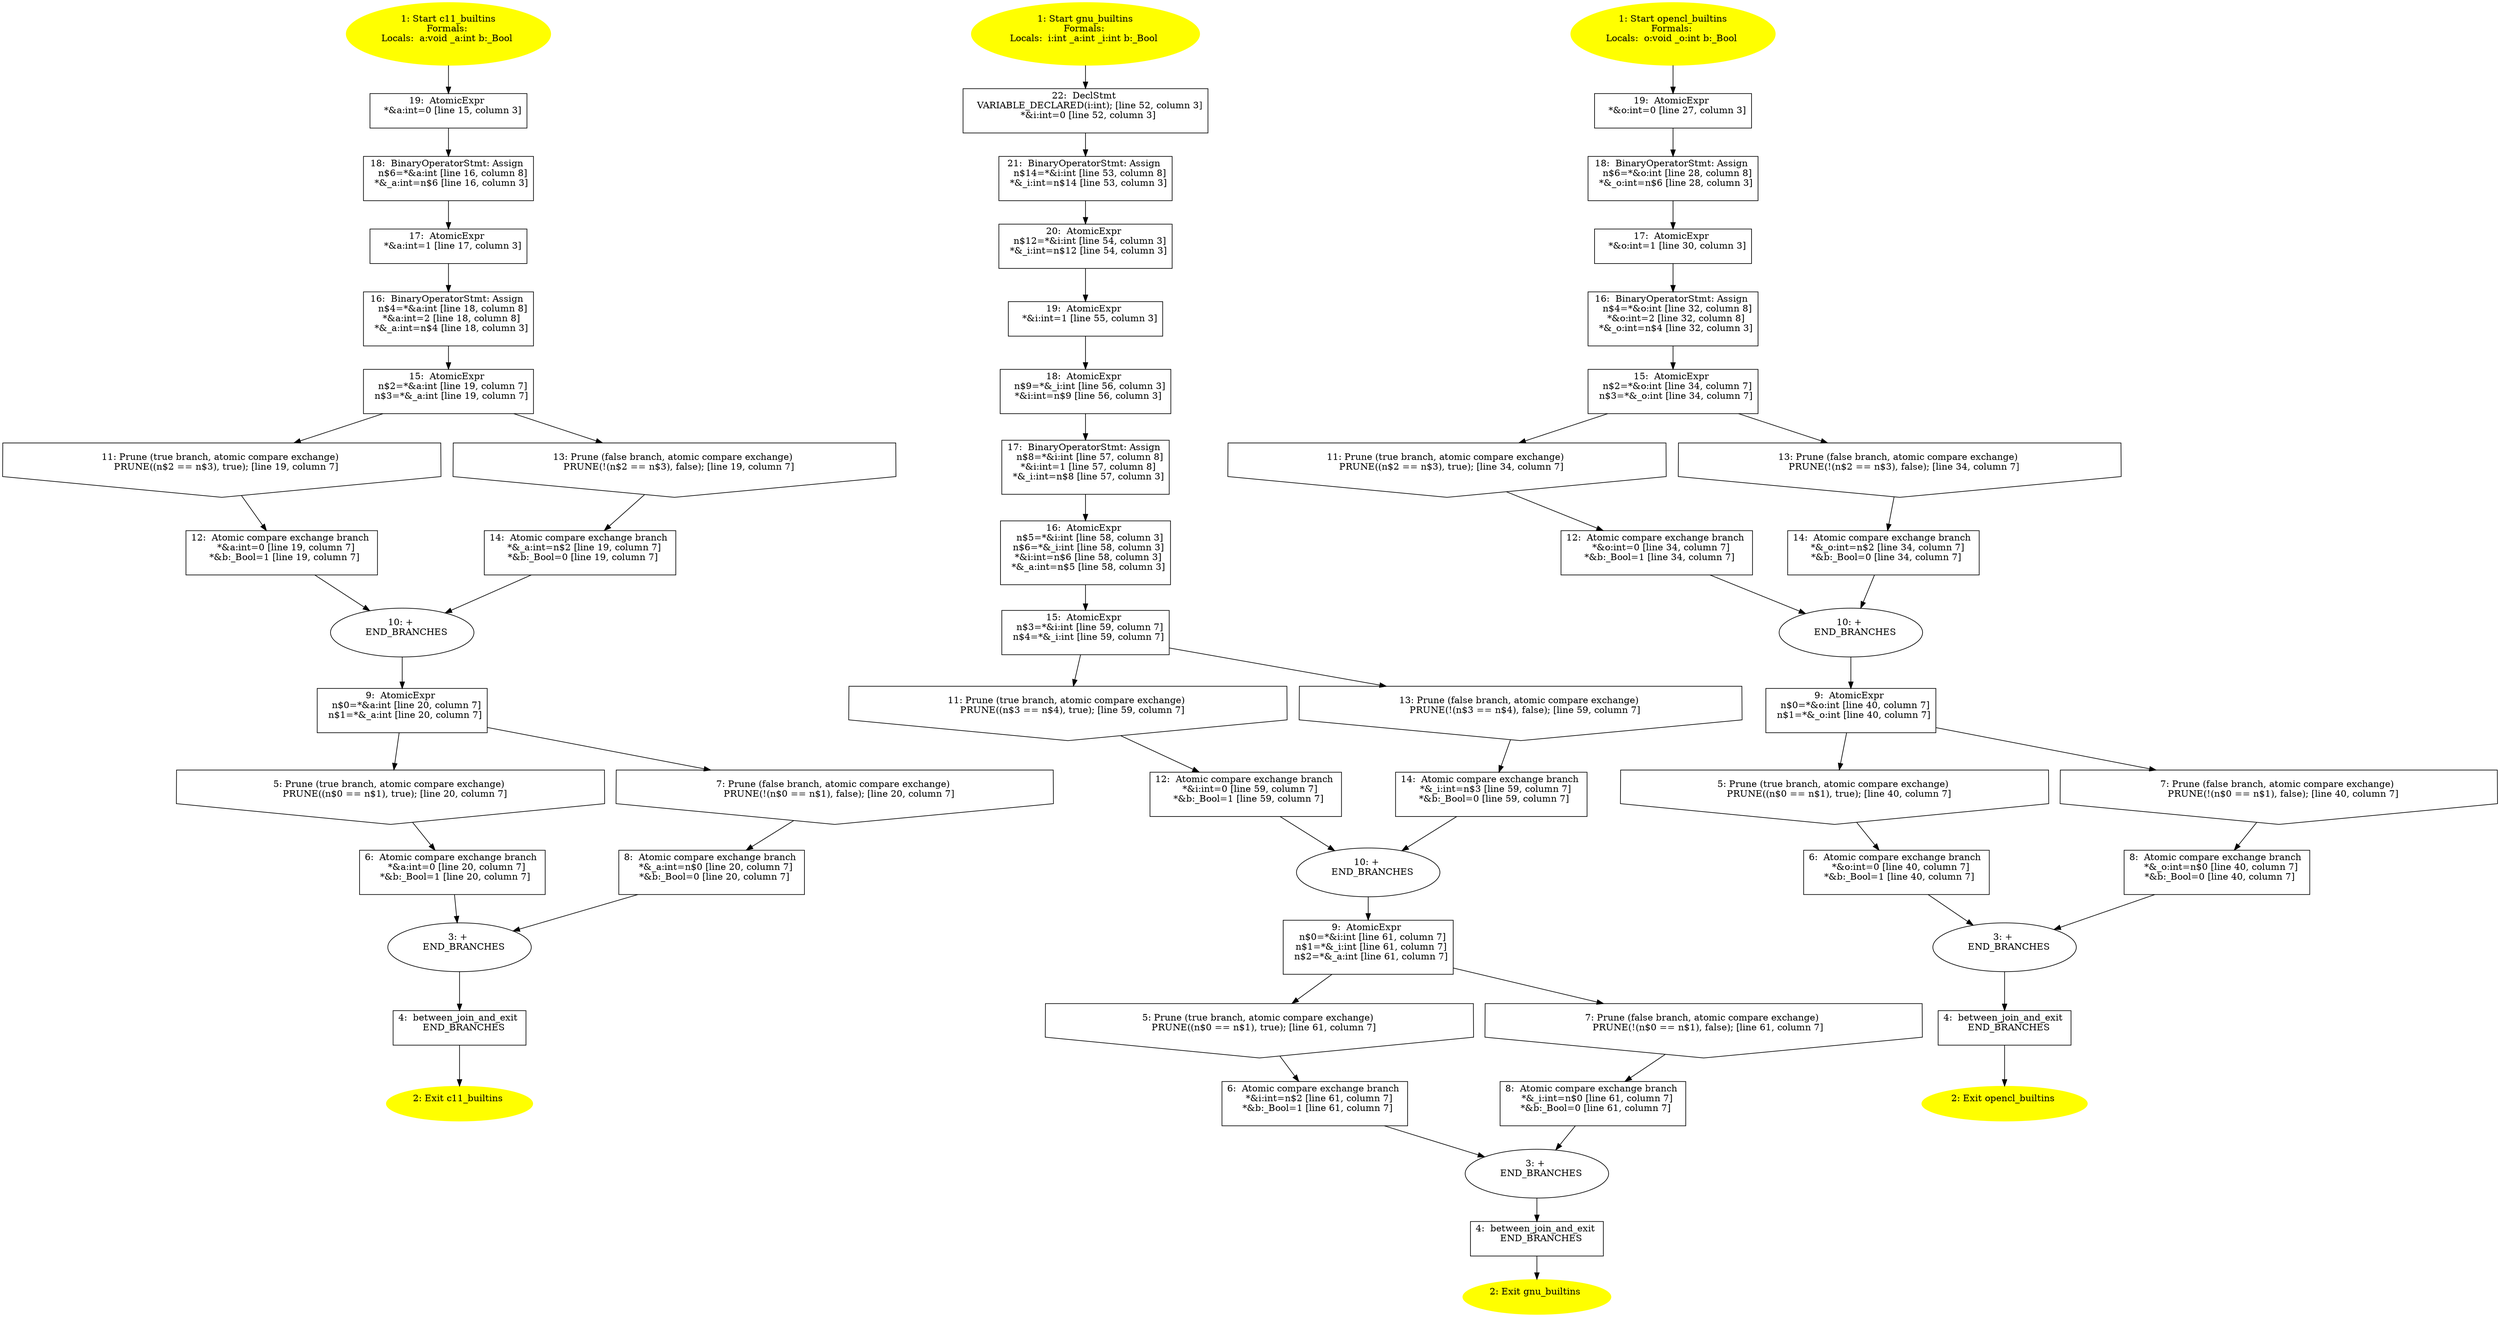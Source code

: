 /* @generated */
digraph cfg {
"c11_builtins.cde4bc28f3f67eac_1" [label="1: Start c11_builtins\nFormals: \nLocals:  a:void _a:int b:_Bool \n  " color=yellow style=filled]
	

	 "c11_builtins.cde4bc28f3f67eac_1" -> "c11_builtins.cde4bc28f3f67eac_19" ;
"c11_builtins.cde4bc28f3f67eac_2" [label="2: Exit c11_builtins \n  " color=yellow style=filled]
	

"c11_builtins.cde4bc28f3f67eac_3" [label="3: + \n   END_BRANCHES\n " ]
	

	 "c11_builtins.cde4bc28f3f67eac_3" -> "c11_builtins.cde4bc28f3f67eac_4" ;
"c11_builtins.cde4bc28f3f67eac_4" [label="4:  between_join_and_exit \n   END_BRANCHES\n " shape="box"]
	

	 "c11_builtins.cde4bc28f3f67eac_4" -> "c11_builtins.cde4bc28f3f67eac_2" ;
"c11_builtins.cde4bc28f3f67eac_5" [label="5: Prune (true branch, atomic compare exchange) \n   PRUNE((n$0 == n$1), true); [line 20, column 7]\n " shape="invhouse"]
	

	 "c11_builtins.cde4bc28f3f67eac_5" -> "c11_builtins.cde4bc28f3f67eac_6" ;
"c11_builtins.cde4bc28f3f67eac_6" [label="6:  Atomic compare exchange branch \n   *&a:int=0 [line 20, column 7]\n  *&b:_Bool=1 [line 20, column 7]\n " shape="box"]
	

	 "c11_builtins.cde4bc28f3f67eac_6" -> "c11_builtins.cde4bc28f3f67eac_3" ;
"c11_builtins.cde4bc28f3f67eac_7" [label="7: Prune (false branch, atomic compare exchange) \n   PRUNE(!(n$0 == n$1), false); [line 20, column 7]\n " shape="invhouse"]
	

	 "c11_builtins.cde4bc28f3f67eac_7" -> "c11_builtins.cde4bc28f3f67eac_8" ;
"c11_builtins.cde4bc28f3f67eac_8" [label="8:  Atomic compare exchange branch \n   *&_a:int=n$0 [line 20, column 7]\n  *&b:_Bool=0 [line 20, column 7]\n " shape="box"]
	

	 "c11_builtins.cde4bc28f3f67eac_8" -> "c11_builtins.cde4bc28f3f67eac_3" ;
"c11_builtins.cde4bc28f3f67eac_9" [label="9:  AtomicExpr \n   n$0=*&a:int [line 20, column 7]\n  n$1=*&_a:int [line 20, column 7]\n " shape="box"]
	

	 "c11_builtins.cde4bc28f3f67eac_9" -> "c11_builtins.cde4bc28f3f67eac_5" ;
	 "c11_builtins.cde4bc28f3f67eac_9" -> "c11_builtins.cde4bc28f3f67eac_7" ;
"c11_builtins.cde4bc28f3f67eac_10" [label="10: + \n   END_BRANCHES\n " ]
	

	 "c11_builtins.cde4bc28f3f67eac_10" -> "c11_builtins.cde4bc28f3f67eac_9" ;
"c11_builtins.cde4bc28f3f67eac_11" [label="11: Prune (true branch, atomic compare exchange) \n   PRUNE((n$2 == n$3), true); [line 19, column 7]\n " shape="invhouse"]
	

	 "c11_builtins.cde4bc28f3f67eac_11" -> "c11_builtins.cde4bc28f3f67eac_12" ;
"c11_builtins.cde4bc28f3f67eac_12" [label="12:  Atomic compare exchange branch \n   *&a:int=0 [line 19, column 7]\n  *&b:_Bool=1 [line 19, column 7]\n " shape="box"]
	

	 "c11_builtins.cde4bc28f3f67eac_12" -> "c11_builtins.cde4bc28f3f67eac_10" ;
"c11_builtins.cde4bc28f3f67eac_13" [label="13: Prune (false branch, atomic compare exchange) \n   PRUNE(!(n$2 == n$3), false); [line 19, column 7]\n " shape="invhouse"]
	

	 "c11_builtins.cde4bc28f3f67eac_13" -> "c11_builtins.cde4bc28f3f67eac_14" ;
"c11_builtins.cde4bc28f3f67eac_14" [label="14:  Atomic compare exchange branch \n   *&_a:int=n$2 [line 19, column 7]\n  *&b:_Bool=0 [line 19, column 7]\n " shape="box"]
	

	 "c11_builtins.cde4bc28f3f67eac_14" -> "c11_builtins.cde4bc28f3f67eac_10" ;
"c11_builtins.cde4bc28f3f67eac_15" [label="15:  AtomicExpr \n   n$2=*&a:int [line 19, column 7]\n  n$3=*&_a:int [line 19, column 7]\n " shape="box"]
	

	 "c11_builtins.cde4bc28f3f67eac_15" -> "c11_builtins.cde4bc28f3f67eac_11" ;
	 "c11_builtins.cde4bc28f3f67eac_15" -> "c11_builtins.cde4bc28f3f67eac_13" ;
"c11_builtins.cde4bc28f3f67eac_16" [label="16:  BinaryOperatorStmt: Assign \n   n$4=*&a:int [line 18, column 8]\n  *&a:int=2 [line 18, column 8]\n  *&_a:int=n$4 [line 18, column 3]\n " shape="box"]
	

	 "c11_builtins.cde4bc28f3f67eac_16" -> "c11_builtins.cde4bc28f3f67eac_15" ;
"c11_builtins.cde4bc28f3f67eac_17" [label="17:  AtomicExpr \n   *&a:int=1 [line 17, column 3]\n " shape="box"]
	

	 "c11_builtins.cde4bc28f3f67eac_17" -> "c11_builtins.cde4bc28f3f67eac_16" ;
"c11_builtins.cde4bc28f3f67eac_18" [label="18:  BinaryOperatorStmt: Assign \n   n$6=*&a:int [line 16, column 8]\n  *&_a:int=n$6 [line 16, column 3]\n " shape="box"]
	

	 "c11_builtins.cde4bc28f3f67eac_18" -> "c11_builtins.cde4bc28f3f67eac_17" ;
"c11_builtins.cde4bc28f3f67eac_19" [label="19:  AtomicExpr \n   *&a:int=0 [line 15, column 3]\n " shape="box"]
	

	 "c11_builtins.cde4bc28f3f67eac_19" -> "c11_builtins.cde4bc28f3f67eac_18" ;
"gnu_builtins.c169a1fafd45300f_1" [label="1: Start gnu_builtins\nFormals: \nLocals:  i:int _a:int _i:int b:_Bool \n  " color=yellow style=filled]
	

	 "gnu_builtins.c169a1fafd45300f_1" -> "gnu_builtins.c169a1fafd45300f_22" ;
"gnu_builtins.c169a1fafd45300f_2" [label="2: Exit gnu_builtins \n  " color=yellow style=filled]
	

"gnu_builtins.c169a1fafd45300f_3" [label="3: + \n   END_BRANCHES\n " ]
	

	 "gnu_builtins.c169a1fafd45300f_3" -> "gnu_builtins.c169a1fafd45300f_4" ;
"gnu_builtins.c169a1fafd45300f_4" [label="4:  between_join_and_exit \n   END_BRANCHES\n " shape="box"]
	

	 "gnu_builtins.c169a1fafd45300f_4" -> "gnu_builtins.c169a1fafd45300f_2" ;
"gnu_builtins.c169a1fafd45300f_5" [label="5: Prune (true branch, atomic compare exchange) \n   PRUNE((n$0 == n$1), true); [line 61, column 7]\n " shape="invhouse"]
	

	 "gnu_builtins.c169a1fafd45300f_5" -> "gnu_builtins.c169a1fafd45300f_6" ;
"gnu_builtins.c169a1fafd45300f_6" [label="6:  Atomic compare exchange branch \n   *&i:int=n$2 [line 61, column 7]\n  *&b:_Bool=1 [line 61, column 7]\n " shape="box"]
	

	 "gnu_builtins.c169a1fafd45300f_6" -> "gnu_builtins.c169a1fafd45300f_3" ;
"gnu_builtins.c169a1fafd45300f_7" [label="7: Prune (false branch, atomic compare exchange) \n   PRUNE(!(n$0 == n$1), false); [line 61, column 7]\n " shape="invhouse"]
	

	 "gnu_builtins.c169a1fafd45300f_7" -> "gnu_builtins.c169a1fafd45300f_8" ;
"gnu_builtins.c169a1fafd45300f_8" [label="8:  Atomic compare exchange branch \n   *&_i:int=n$0 [line 61, column 7]\n  *&b:_Bool=0 [line 61, column 7]\n " shape="box"]
	

	 "gnu_builtins.c169a1fafd45300f_8" -> "gnu_builtins.c169a1fafd45300f_3" ;
"gnu_builtins.c169a1fafd45300f_9" [label="9:  AtomicExpr \n   n$0=*&i:int [line 61, column 7]\n  n$1=*&_i:int [line 61, column 7]\n  n$2=*&_a:int [line 61, column 7]\n " shape="box"]
	

	 "gnu_builtins.c169a1fafd45300f_9" -> "gnu_builtins.c169a1fafd45300f_5" ;
	 "gnu_builtins.c169a1fafd45300f_9" -> "gnu_builtins.c169a1fafd45300f_7" ;
"gnu_builtins.c169a1fafd45300f_10" [label="10: + \n   END_BRANCHES\n " ]
	

	 "gnu_builtins.c169a1fafd45300f_10" -> "gnu_builtins.c169a1fafd45300f_9" ;
"gnu_builtins.c169a1fafd45300f_11" [label="11: Prune (true branch, atomic compare exchange) \n   PRUNE((n$3 == n$4), true); [line 59, column 7]\n " shape="invhouse"]
	

	 "gnu_builtins.c169a1fafd45300f_11" -> "gnu_builtins.c169a1fafd45300f_12" ;
"gnu_builtins.c169a1fafd45300f_12" [label="12:  Atomic compare exchange branch \n   *&i:int=0 [line 59, column 7]\n  *&b:_Bool=1 [line 59, column 7]\n " shape="box"]
	

	 "gnu_builtins.c169a1fafd45300f_12" -> "gnu_builtins.c169a1fafd45300f_10" ;
"gnu_builtins.c169a1fafd45300f_13" [label="13: Prune (false branch, atomic compare exchange) \n   PRUNE(!(n$3 == n$4), false); [line 59, column 7]\n " shape="invhouse"]
	

	 "gnu_builtins.c169a1fafd45300f_13" -> "gnu_builtins.c169a1fafd45300f_14" ;
"gnu_builtins.c169a1fafd45300f_14" [label="14:  Atomic compare exchange branch \n   *&_i:int=n$3 [line 59, column 7]\n  *&b:_Bool=0 [line 59, column 7]\n " shape="box"]
	

	 "gnu_builtins.c169a1fafd45300f_14" -> "gnu_builtins.c169a1fafd45300f_10" ;
"gnu_builtins.c169a1fafd45300f_15" [label="15:  AtomicExpr \n   n$3=*&i:int [line 59, column 7]\n  n$4=*&_i:int [line 59, column 7]\n " shape="box"]
	

	 "gnu_builtins.c169a1fafd45300f_15" -> "gnu_builtins.c169a1fafd45300f_11" ;
	 "gnu_builtins.c169a1fafd45300f_15" -> "gnu_builtins.c169a1fafd45300f_13" ;
"gnu_builtins.c169a1fafd45300f_16" [label="16:  AtomicExpr \n   n$5=*&i:int [line 58, column 3]\n  n$6=*&_i:int [line 58, column 3]\n  *&i:int=n$6 [line 58, column 3]\n  *&_a:int=n$5 [line 58, column 3]\n " shape="box"]
	

	 "gnu_builtins.c169a1fafd45300f_16" -> "gnu_builtins.c169a1fafd45300f_15" ;
"gnu_builtins.c169a1fafd45300f_17" [label="17:  BinaryOperatorStmt: Assign \n   n$8=*&i:int [line 57, column 8]\n  *&i:int=1 [line 57, column 8]\n  *&_i:int=n$8 [line 57, column 3]\n " shape="box"]
	

	 "gnu_builtins.c169a1fafd45300f_17" -> "gnu_builtins.c169a1fafd45300f_16" ;
"gnu_builtins.c169a1fafd45300f_18" [label="18:  AtomicExpr \n   n$9=*&_i:int [line 56, column 3]\n  *&i:int=n$9 [line 56, column 3]\n " shape="box"]
	

	 "gnu_builtins.c169a1fafd45300f_18" -> "gnu_builtins.c169a1fafd45300f_17" ;
"gnu_builtins.c169a1fafd45300f_19" [label="19:  AtomicExpr \n   *&i:int=1 [line 55, column 3]\n " shape="box"]
	

	 "gnu_builtins.c169a1fafd45300f_19" -> "gnu_builtins.c169a1fafd45300f_18" ;
"gnu_builtins.c169a1fafd45300f_20" [label="20:  AtomicExpr \n   n$12=*&i:int [line 54, column 3]\n  *&_i:int=n$12 [line 54, column 3]\n " shape="box"]
	

	 "gnu_builtins.c169a1fafd45300f_20" -> "gnu_builtins.c169a1fafd45300f_19" ;
"gnu_builtins.c169a1fafd45300f_21" [label="21:  BinaryOperatorStmt: Assign \n   n$14=*&i:int [line 53, column 8]\n  *&_i:int=n$14 [line 53, column 3]\n " shape="box"]
	

	 "gnu_builtins.c169a1fafd45300f_21" -> "gnu_builtins.c169a1fafd45300f_20" ;
"gnu_builtins.c169a1fafd45300f_22" [label="22:  DeclStmt \n   VARIABLE_DECLARED(i:int); [line 52, column 3]\n  *&i:int=0 [line 52, column 3]\n " shape="box"]
	

	 "gnu_builtins.c169a1fafd45300f_22" -> "gnu_builtins.c169a1fafd45300f_21" ;
"opencl_builtins.9b1efc71247f6a0d_1" [label="1: Start opencl_builtins\nFormals: \nLocals:  o:void _o:int b:_Bool \n  " color=yellow style=filled]
	

	 "opencl_builtins.9b1efc71247f6a0d_1" -> "opencl_builtins.9b1efc71247f6a0d_19" ;
"opencl_builtins.9b1efc71247f6a0d_2" [label="2: Exit opencl_builtins \n  " color=yellow style=filled]
	

"opencl_builtins.9b1efc71247f6a0d_3" [label="3: + \n   END_BRANCHES\n " ]
	

	 "opencl_builtins.9b1efc71247f6a0d_3" -> "opencl_builtins.9b1efc71247f6a0d_4" ;
"opencl_builtins.9b1efc71247f6a0d_4" [label="4:  between_join_and_exit \n   END_BRANCHES\n " shape="box"]
	

	 "opencl_builtins.9b1efc71247f6a0d_4" -> "opencl_builtins.9b1efc71247f6a0d_2" ;
"opencl_builtins.9b1efc71247f6a0d_5" [label="5: Prune (true branch, atomic compare exchange) \n   PRUNE((n$0 == n$1), true); [line 40, column 7]\n " shape="invhouse"]
	

	 "opencl_builtins.9b1efc71247f6a0d_5" -> "opencl_builtins.9b1efc71247f6a0d_6" ;
"opencl_builtins.9b1efc71247f6a0d_6" [label="6:  Atomic compare exchange branch \n   *&o:int=0 [line 40, column 7]\n  *&b:_Bool=1 [line 40, column 7]\n " shape="box"]
	

	 "opencl_builtins.9b1efc71247f6a0d_6" -> "opencl_builtins.9b1efc71247f6a0d_3" ;
"opencl_builtins.9b1efc71247f6a0d_7" [label="7: Prune (false branch, atomic compare exchange) \n   PRUNE(!(n$0 == n$1), false); [line 40, column 7]\n " shape="invhouse"]
	

	 "opencl_builtins.9b1efc71247f6a0d_7" -> "opencl_builtins.9b1efc71247f6a0d_8" ;
"opencl_builtins.9b1efc71247f6a0d_8" [label="8:  Atomic compare exchange branch \n   *&_o:int=n$0 [line 40, column 7]\n  *&b:_Bool=0 [line 40, column 7]\n " shape="box"]
	

	 "opencl_builtins.9b1efc71247f6a0d_8" -> "opencl_builtins.9b1efc71247f6a0d_3" ;
"opencl_builtins.9b1efc71247f6a0d_9" [label="9:  AtomicExpr \n   n$0=*&o:int [line 40, column 7]\n  n$1=*&_o:int [line 40, column 7]\n " shape="box"]
	

	 "opencl_builtins.9b1efc71247f6a0d_9" -> "opencl_builtins.9b1efc71247f6a0d_5" ;
	 "opencl_builtins.9b1efc71247f6a0d_9" -> "opencl_builtins.9b1efc71247f6a0d_7" ;
"opencl_builtins.9b1efc71247f6a0d_10" [label="10: + \n   END_BRANCHES\n " ]
	

	 "opencl_builtins.9b1efc71247f6a0d_10" -> "opencl_builtins.9b1efc71247f6a0d_9" ;
"opencl_builtins.9b1efc71247f6a0d_11" [label="11: Prune (true branch, atomic compare exchange) \n   PRUNE((n$2 == n$3), true); [line 34, column 7]\n " shape="invhouse"]
	

	 "opencl_builtins.9b1efc71247f6a0d_11" -> "opencl_builtins.9b1efc71247f6a0d_12" ;
"opencl_builtins.9b1efc71247f6a0d_12" [label="12:  Atomic compare exchange branch \n   *&o:int=0 [line 34, column 7]\n  *&b:_Bool=1 [line 34, column 7]\n " shape="box"]
	

	 "opencl_builtins.9b1efc71247f6a0d_12" -> "opencl_builtins.9b1efc71247f6a0d_10" ;
"opencl_builtins.9b1efc71247f6a0d_13" [label="13: Prune (false branch, atomic compare exchange) \n   PRUNE(!(n$2 == n$3), false); [line 34, column 7]\n " shape="invhouse"]
	

	 "opencl_builtins.9b1efc71247f6a0d_13" -> "opencl_builtins.9b1efc71247f6a0d_14" ;
"opencl_builtins.9b1efc71247f6a0d_14" [label="14:  Atomic compare exchange branch \n   *&_o:int=n$2 [line 34, column 7]\n  *&b:_Bool=0 [line 34, column 7]\n " shape="box"]
	

	 "opencl_builtins.9b1efc71247f6a0d_14" -> "opencl_builtins.9b1efc71247f6a0d_10" ;
"opencl_builtins.9b1efc71247f6a0d_15" [label="15:  AtomicExpr \n   n$2=*&o:int [line 34, column 7]\n  n$3=*&_o:int [line 34, column 7]\n " shape="box"]
	

	 "opencl_builtins.9b1efc71247f6a0d_15" -> "opencl_builtins.9b1efc71247f6a0d_11" ;
	 "opencl_builtins.9b1efc71247f6a0d_15" -> "opencl_builtins.9b1efc71247f6a0d_13" ;
"opencl_builtins.9b1efc71247f6a0d_16" [label="16:  BinaryOperatorStmt: Assign \n   n$4=*&o:int [line 32, column 8]\n  *&o:int=2 [line 32, column 8]\n  *&_o:int=n$4 [line 32, column 3]\n " shape="box"]
	

	 "opencl_builtins.9b1efc71247f6a0d_16" -> "opencl_builtins.9b1efc71247f6a0d_15" ;
"opencl_builtins.9b1efc71247f6a0d_17" [label="17:  AtomicExpr \n   *&o:int=1 [line 30, column 3]\n " shape="box"]
	

	 "opencl_builtins.9b1efc71247f6a0d_17" -> "opencl_builtins.9b1efc71247f6a0d_16" ;
"opencl_builtins.9b1efc71247f6a0d_18" [label="18:  BinaryOperatorStmt: Assign \n   n$6=*&o:int [line 28, column 8]\n  *&_o:int=n$6 [line 28, column 3]\n " shape="box"]
	

	 "opencl_builtins.9b1efc71247f6a0d_18" -> "opencl_builtins.9b1efc71247f6a0d_17" ;
"opencl_builtins.9b1efc71247f6a0d_19" [label="19:  AtomicExpr \n   *&o:int=0 [line 27, column 3]\n " shape="box"]
	

	 "opencl_builtins.9b1efc71247f6a0d_19" -> "opencl_builtins.9b1efc71247f6a0d_18" ;
}
